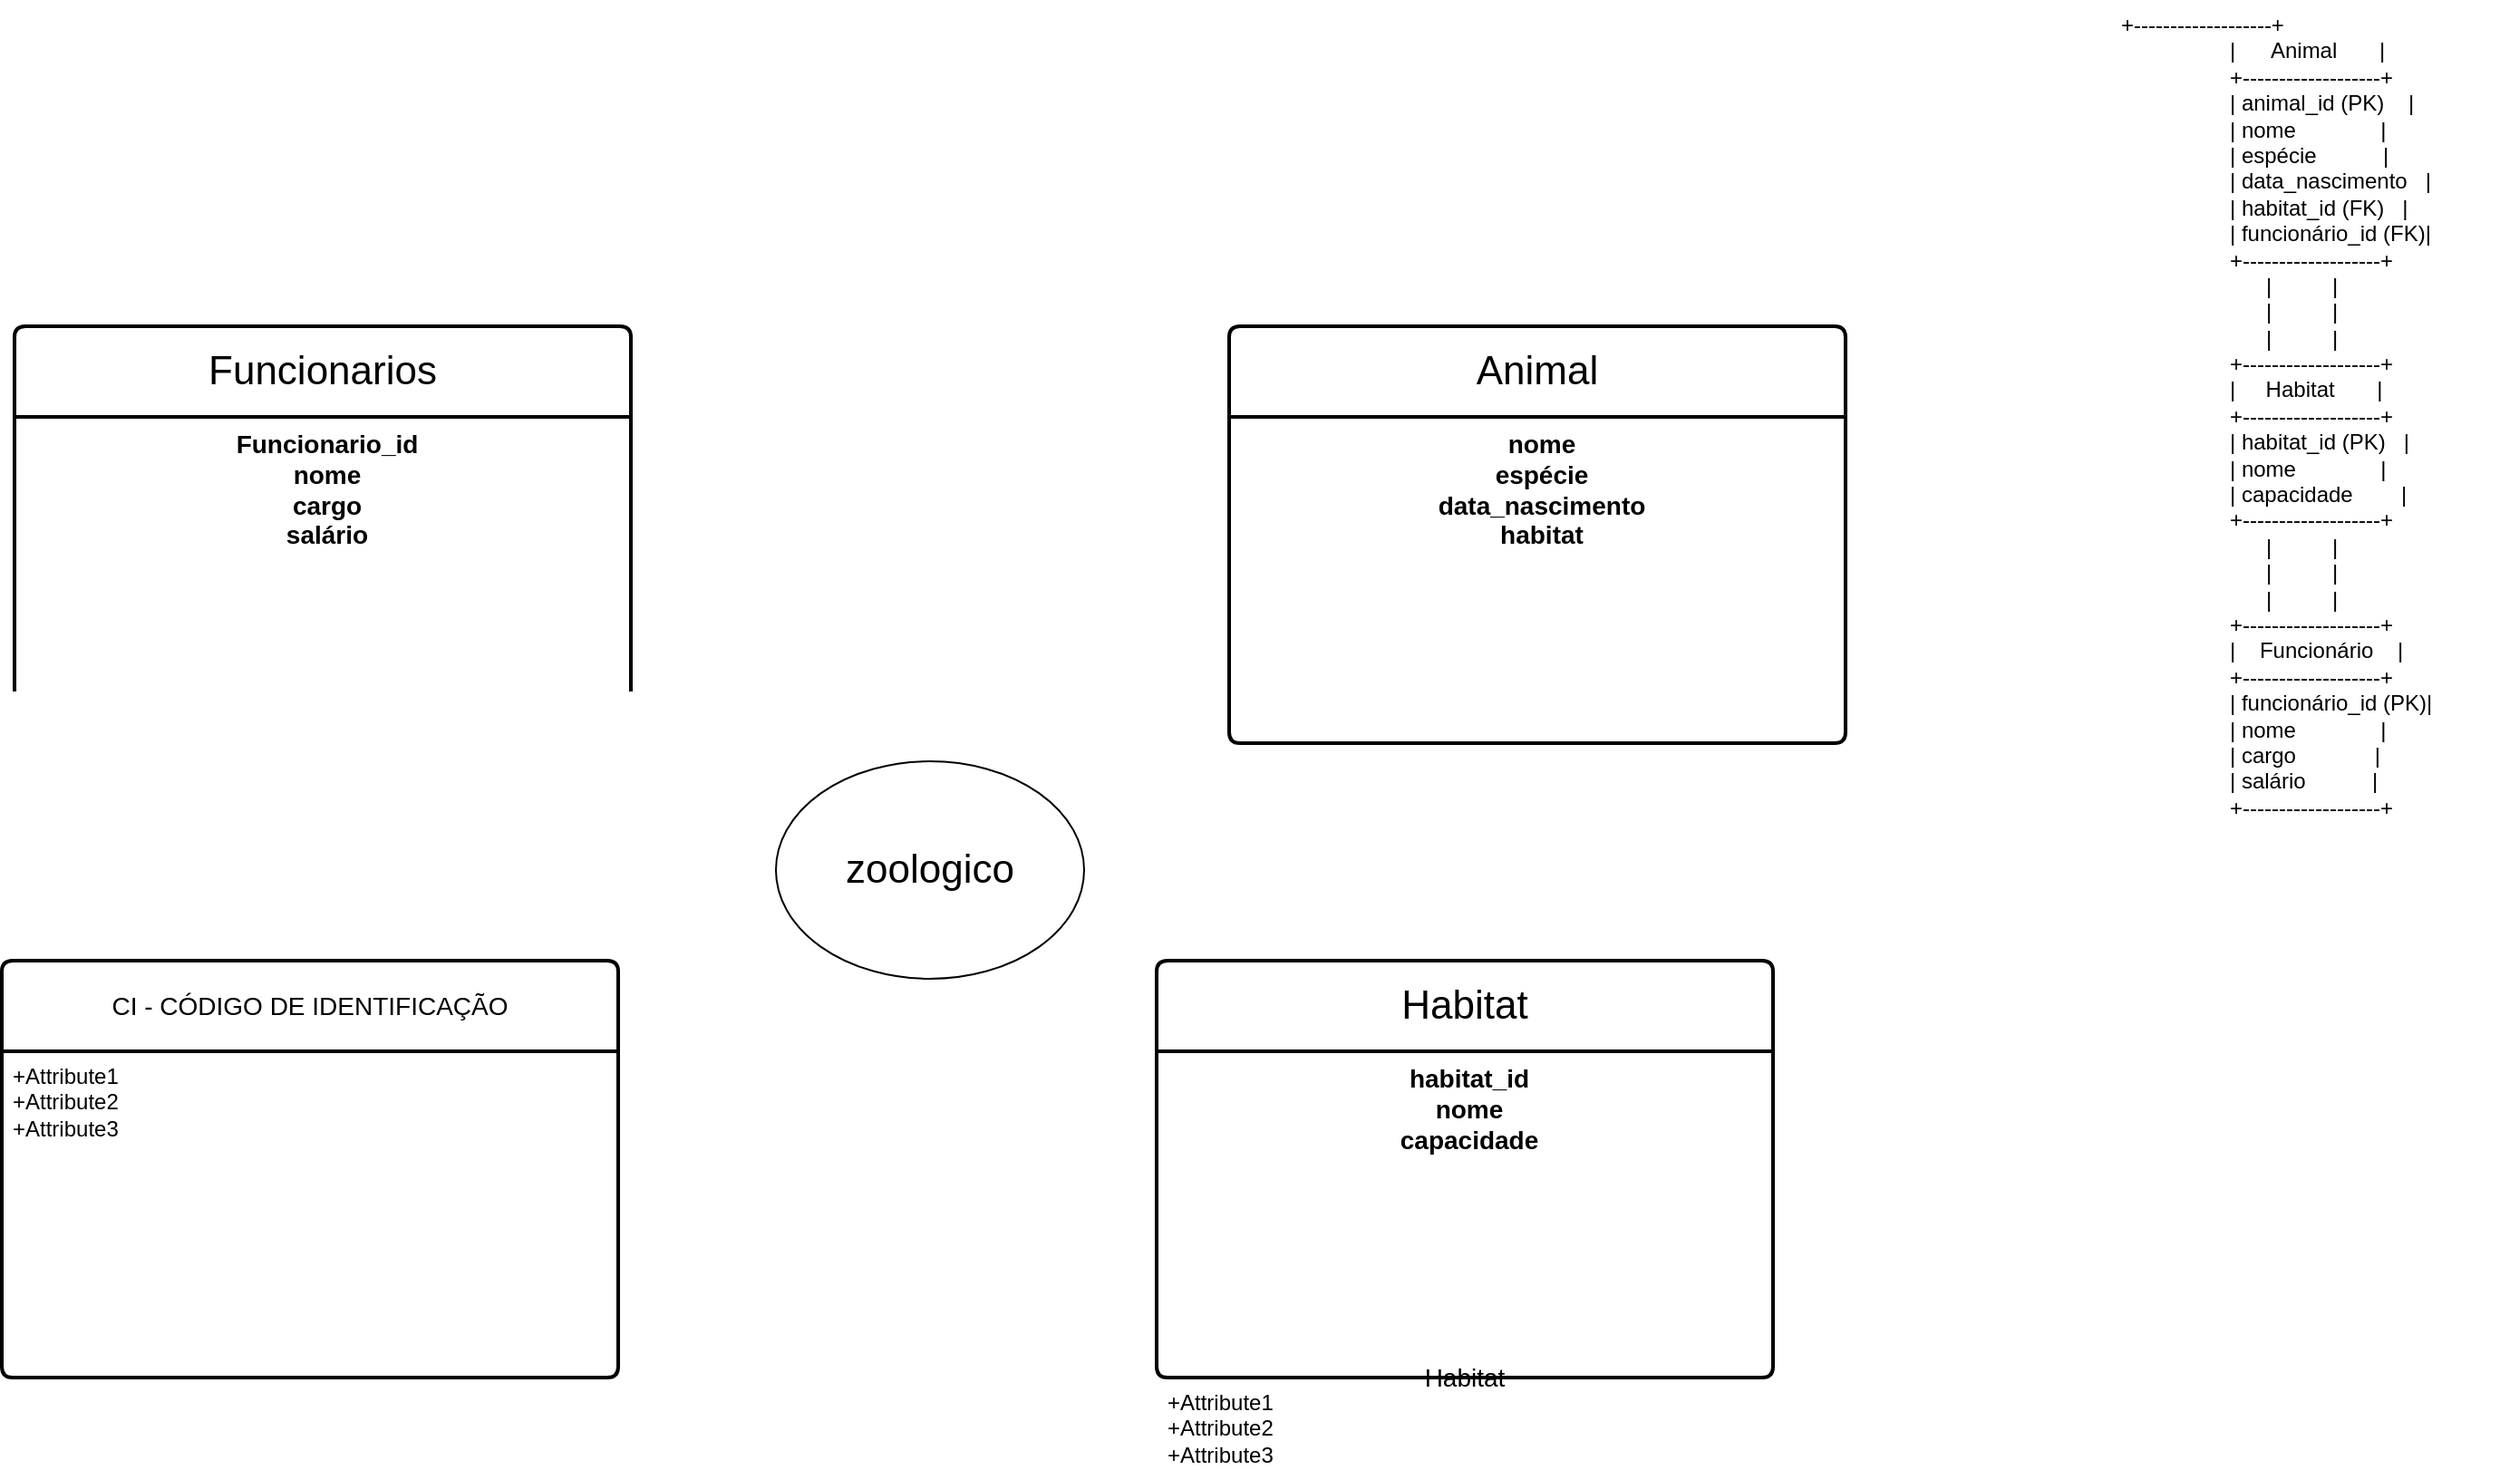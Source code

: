 <mxfile version="23.1.5" type="github">
  <diagram name="Página-1" id="mJLCUhvSLpM9Iwz3uHTD">
    <mxGraphModel dx="1687" dy="2087" grid="1" gridSize="10" guides="1" tooltips="1" connect="1" arrows="1" fold="1" page="1" pageScale="1" pageWidth="827" pageHeight="1169" math="0" shadow="0">
      <root>
        <mxCell id="0" />
        <mxCell id="1" parent="0" />
        <mxCell id="nwRbtmuTJXpdJ-Nork_Q-15" value="&lt;font style=&quot;vertical-align: inherit;&quot;&gt;&lt;font style=&quot;vertical-align: inherit;&quot;&gt;CI - CÓDIGO DE IDENTIFICAÇÃO&lt;/font&gt;&lt;/font&gt;" style="swimlane;childLayout=stackLayout;horizontal=1;startSize=50;horizontalStack=0;rounded=1;fontSize=14;fontStyle=0;strokeWidth=2;resizeParent=0;resizeLast=1;shadow=0;dashed=0;align=center;arcSize=4;whiteSpace=wrap;html=1;" parent="1" vertex="1">
          <mxGeometry x="243" y="510" width="340" height="230" as="geometry" />
        </mxCell>
        <mxCell id="nwRbtmuTJXpdJ-Nork_Q-16" value="+Attribute1&#xa;+Attribute2&#xa;+Attribute3" style="align=left;strokeColor=none;fillColor=none;spacingLeft=4;fontSize=12;verticalAlign=top;resizable=0;rotatable=0;part=1;html=1;" parent="nwRbtmuTJXpdJ-Nork_Q-15" vertex="1">
          <mxGeometry y="50" width="340" height="180" as="geometry" />
        </mxCell>
        <mxCell id="nwRbtmuTJXpdJ-Nork_Q-17" value="&lt;font style=&quot;font-size: 22px;&quot;&gt;Habitat&lt;/font&gt;" style="swimlane;childLayout=stackLayout;horizontal=1;startSize=50;horizontalStack=0;rounded=1;fontSize=14;fontStyle=0;strokeWidth=2;resizeParent=0;resizeLast=1;shadow=0;dashed=0;align=center;arcSize=4;whiteSpace=wrap;html=1;" parent="1" vertex="1">
          <mxGeometry x="880" y="510" width="340" height="230" as="geometry" />
        </mxCell>
        <mxCell id="nwRbtmuTJXpdJ-Nork_Q-18" value="&lt;b style=&quot;font-size: 14px;&quot;&gt;habitat_id&lt;br&gt;nome&lt;br&gt;capacidade&lt;/b&gt;" style="align=center;strokeColor=none;fillColor=none;spacingLeft=4;fontSize=12;verticalAlign=top;resizable=0;rotatable=0;part=1;html=1;" parent="nwRbtmuTJXpdJ-Nork_Q-17" vertex="1">
          <mxGeometry y="50" width="340" height="180" as="geometry" />
        </mxCell>
        <mxCell id="0fqGG09Q6Yx_gmdvGqQo-3" value="Habitat" style="swimlane;childLayout=stackLayout;horizontal=1;startSize=50;horizontalStack=0;rounded=1;fontSize=14;fontStyle=0;strokeWidth=2;resizeParent=0;resizeLast=1;shadow=0;dashed=0;align=center;arcSize=4;whiteSpace=wrap;html=1;" vertex="1" parent="nwRbtmuTJXpdJ-Nork_Q-17">
          <mxGeometry y="230" width="340" as="geometry" />
        </mxCell>
        <mxCell id="0fqGG09Q6Yx_gmdvGqQo-4" value="+Attribute1&#xa;+Attribute2&#xa;+Attribute3" style="align=left;strokeColor=none;fillColor=none;spacingLeft=4;fontSize=12;verticalAlign=top;resizable=0;rotatable=0;part=1;html=1;" vertex="1" parent="0fqGG09Q6Yx_gmdvGqQo-3">
          <mxGeometry width="340" as="geometry" />
        </mxCell>
        <mxCell id="7Ote9UqceGY05pYptn74-5" value="&lt;font style=&quot;vertical-align: inherit;&quot;&gt;&lt;font style=&quot;vertical-align: inherit; font-size: 22px;&quot;&gt;Funcionarios&lt;/font&gt;&lt;/font&gt;" style="swimlane;childLayout=stackLayout;horizontal=1;startSize=50;horizontalStack=0;rounded=1;fontSize=14;fontStyle=0;strokeWidth=2;resizeParent=0;resizeLast=1;shadow=0;dashed=0;align=center;arcSize=4;whiteSpace=wrap;html=1;" parent="1" vertex="1">
          <mxGeometry x="250" y="160" width="340" height="230" as="geometry" />
        </mxCell>
        <mxCell id="7Ote9UqceGY05pYptn74-6" value="&lt;b style=&quot;font-size: 14px;&quot;&gt;&lt;font style=&quot;vertical-align: inherit; font-size: 14px;&quot;&gt;&lt;font style=&quot;vertical-align: inherit; font-size: 14px;&quot;&gt;&lt;font style=&quot;vertical-align: inherit; font-size: 14px;&quot;&gt;&lt;font style=&quot;vertical-align: inherit; font-size: 14px;&quot;&gt;&lt;font style=&quot;vertical-align: inherit; font-size: 14px;&quot;&gt;&lt;font style=&quot;vertical-align: inherit; font-size: 14px;&quot;&gt;Funcionario_id &lt;/font&gt;&lt;/font&gt;&lt;/font&gt;&lt;/font&gt;&lt;br&gt;&lt;/font&gt;&lt;/font&gt;&lt;font style=&quot;vertical-align: inherit; font-size: 14px;&quot;&gt;&lt;font style=&quot;vertical-align: inherit; font-size: 14px;&quot;&gt;&lt;font style=&quot;vertical-align: inherit; font-size: 14px;&quot;&gt;&lt;font style=&quot;vertical-align: inherit; font-size: 14px;&quot;&gt;&lt;font style=&quot;vertical-align: inherit; font-size: 14px;&quot;&gt;&lt;font style=&quot;vertical-align: inherit; font-size: 14px;&quot;&gt;nome &lt;/font&gt;&lt;/font&gt;&lt;/font&gt;&lt;/font&gt;&lt;br&gt;&lt;/font&gt;&lt;/font&gt;&lt;font style=&quot;vertical-align: inherit; font-size: 14px;&quot;&gt;&lt;font style=&quot;vertical-align: inherit; font-size: 14px;&quot;&gt;&lt;font style=&quot;vertical-align: inherit; font-size: 14px;&quot;&gt;&lt;font style=&quot;vertical-align: inherit; font-size: 14px;&quot;&gt;&lt;font style=&quot;vertical-align: inherit; font-size: 14px;&quot;&gt;&lt;font style=&quot;vertical-align: inherit; font-size: 14px;&quot;&gt;cargo &lt;/font&gt;&lt;/font&gt;&lt;/font&gt;&lt;/font&gt;&lt;br&gt;&lt;div style=&quot;&quot;&gt;&lt;span data-darkreader-inline-color=&quot;&quot; data-darkreader-inline-bgcolor=&quot;&quot; style=&quot;background-color: initial; color: rgb(0, 0, 0); --darkreader-inline-bgcolor: initial; --darkreader-inline-color: #181a1b;&quot;&gt;&lt;font style=&quot;vertical-align: inherit; font-size: 14px;&quot;&gt;&lt;font style=&quot;vertical-align: inherit; font-size: 14px;&quot;&gt;salário&lt;/font&gt;&lt;/font&gt;&lt;/span&gt;&lt;/div&gt;&lt;/font&gt;&lt;/font&gt;&lt;/b&gt;" style="align=center;strokeColor=none;fillColor=none;spacingLeft=4;fontSize=12;verticalAlign=top;resizable=0;rotatable=0;part=1;html=1;" parent="7Ote9UqceGY05pYptn74-5" vertex="1">
          <mxGeometry y="50" width="340" height="180" as="geometry" />
        </mxCell>
        <mxCell id="7Ote9UqceGY05pYptn74-7" value="&lt;font style=&quot;vertical-align: inherit;&quot;&gt;&lt;font style=&quot;vertical-align: inherit;&quot;&gt;&lt;font style=&quot;font-size: 22px;&quot;&gt;Animal&lt;/font&gt;&lt;br&gt;&lt;/font&gt;&lt;/font&gt;" style="swimlane;childLayout=stackLayout;horizontal=1;startSize=50;horizontalStack=0;rounded=1;fontSize=14;fontStyle=0;strokeWidth=2;resizeParent=0;resizeLast=1;shadow=0;dashed=0;align=center;arcSize=4;whiteSpace=wrap;html=1;" parent="1" vertex="1">
          <mxGeometry x="920" y="160" width="340" height="230" as="geometry" />
        </mxCell>
        <mxCell id="7Ote9UqceGY05pYptn74-8" value="&lt;font style=&quot;vertical-align: inherit;&quot;&gt;&lt;font style=&quot;vertical-align: inherit; font-size: 14px;&quot;&gt;&lt;b&gt;nome&lt;br&gt;espécie&lt;br&gt;data_nascimento&lt;br&gt;habitat&lt;br&gt;&lt;/b&gt;&lt;br&gt;&lt;/font&gt;&lt;/font&gt;" style="align=center;strokeColor=none;fillColor=none;spacingLeft=4;fontSize=12;verticalAlign=top;resizable=0;rotatable=0;part=1;html=1;" parent="7Ote9UqceGY05pYptn74-7" vertex="1">
          <mxGeometry y="50" width="340" height="180" as="geometry" />
        </mxCell>
        <mxCell id="0fqGG09Q6Yx_gmdvGqQo-2" value="+-------------------+&#xa;                  |      Animal       |&#xa;                  +-------------------+&#xa;                  | animal_id (PK)    |&#xa;                  | nome              |&#xa;                  | espécie           |&#xa;                  | data_nascimento   |&#xa;                  | habitat_id (FK)   |&#xa;                  | funcionário_id (FK)|&#xa;                  +-------------------+&#xa;                        |          |&#xa;                        |          |&#xa;                        |          |&#xa;                  +-------------------+&#xa;                  |     Habitat       |&#xa;                  +-------------------+&#xa;                  | habitat_id (PK)   |&#xa;                  | nome              |&#xa;                  | capacidade        |&#xa;                  +-------------------+&#xa;                        |          |&#xa;                        |          |&#xa;                        |          |&#xa;                  +-------------------+&#xa;                  |    Funcionário    |&#xa;                  +-------------------+&#xa;                  | funcionário_id (PK)|&#xa;                  | nome              |&#xa;                  | cargo             |&#xa;                  | salário           |&#xa;                  +-------------------+" style="text;whiteSpace=wrap;" vertex="1" parent="1">
          <mxGeometry x="1410" y="-20" width="210" height="470" as="geometry" />
        </mxCell>
        <mxCell id="0fqGG09Q6Yx_gmdvGqQo-5" value="&lt;font style=&quot;font-size: 22px;&quot;&gt;zoologico&lt;/font&gt;" style="ellipse;whiteSpace=wrap;html=1;" vertex="1" parent="1">
          <mxGeometry x="670" y="400" width="170" height="120" as="geometry" />
        </mxCell>
      </root>
    </mxGraphModel>
  </diagram>
</mxfile>
